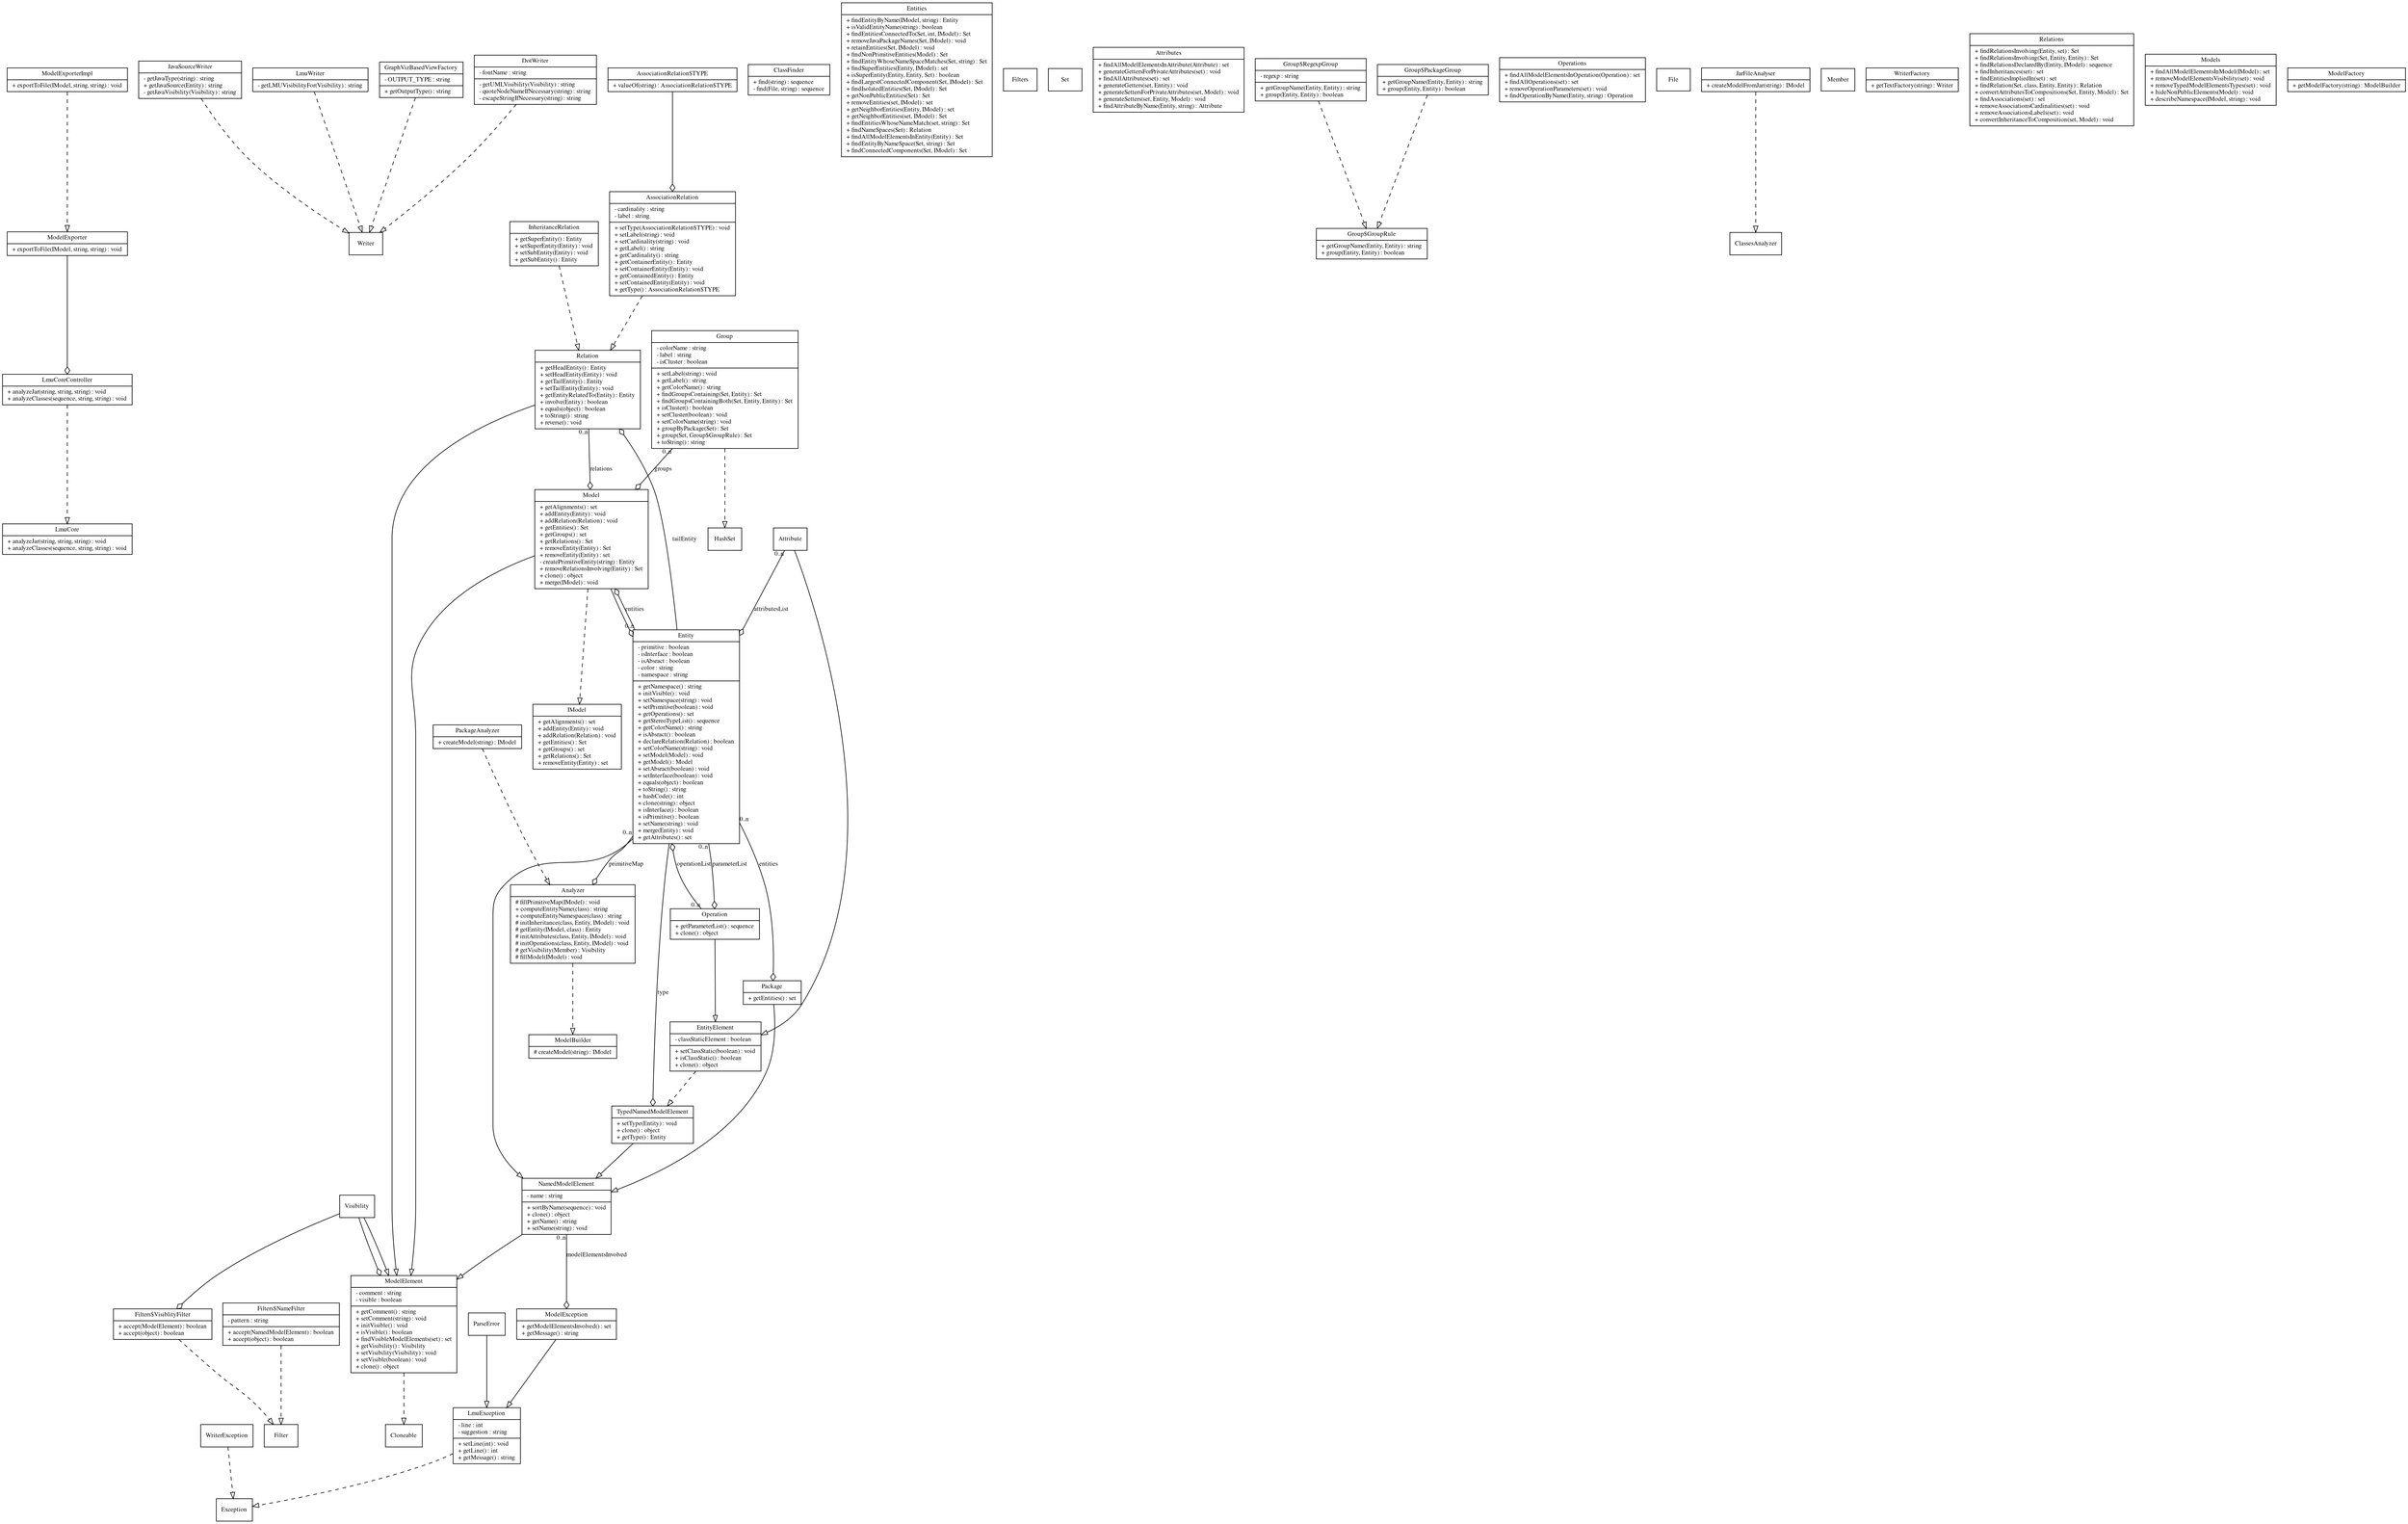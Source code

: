 digraph ClassDiagram
{
	graph [rankdir=TD,ranksep=0.75];
	edge [fontname="Times", fontsize=10,labelfontname="Times", labelfontsize=10];
	node [fontname="Times", fontsize=10];


	"-602776886" [shape="record", fontcolor=black, fontsize=10.0, label="{ModelExporterImpl|+ exportToFile(IModel, string, string) : void\l}"];
	466704336 [shape="record", fontcolor=black, fontsize=10.0, label="{JavaSourceWriter|- getJavaType(string) : string\l+ getJavaSource(Entity) : string\l- getJavaVisibility(Visibility) : string\l}"];
	988764981 [shape="record", fontcolor=black, fontsize=10.0, label="{ParseError}"];
	"-489791972" [shape="record", fontcolor=black, fontsize=10.0, label="{Relation|+ getHeadEntity() : Entity\l+ setHeadEntity(Entity) : void\l+ getTailEntity() : Entity\l+ setTailEntity(Entity) : void\l+ getEntityRelatedTo(Entity) : Entity\l+ involve(Entity) : boolean\l+ equals(object) : boolean\l+ toString() : string\l+ reverse() : void\l}"];
	533117854 [shape="record", fontcolor=black, fontsize=10.0, label="{ClassFinder|+ find(string) : sequence\l- find(File, string) : sequence\l}"];
	"-2037470239" [shape="record", fontcolor=black, fontsize=10.0, label="{Entities|+ findEntityByName(IModel, string) : Entity\l+ isValidEntityName(string) : boolean\l+ findEntitiesConnectedTo(Set, int, IModel) : Set\l+ removeJavaPackageNames(Set, IModel) : void\l+ retainEntities(Set, IModel) : void\l+ findNonPrimitiveEntities(Model) : Set\l+ findEntityWhoseNameSpaceMatches(Set, string) : Set\l+ findSuperEntities(Entity, IModel) : set\l+ isSuperEntity(Entity, Entity, Set) : boolean\l+ findLargestConnectedComponent(Set, IModel) : Set\l+ findIsolatedEntities(Set, IModel) : Set\l+ getNonPublicEntities(Set) : Set\l+ removeEntities(set, IModel) : set\l+ getNeighborEntities(Entity, IModel) : set\l+ getNeighborEntities(set, IModel) : Set\l+ findEntitiesWhoseNameMatch(set, string) : Set\l+ findNameSpaces(Set) : Relation\l+ findAllModelElementsInEntity(Entity) : Set\l+ findEntityByNameSpace(Set, string) : Set\l+ findConnectedComponents(Set, IModel) : Set\l}"];
	810105819 [shape="record", fontcolor=black, fontsize=10.0, label="{Filters}"];
	83010 [shape="record", fontcolor=black, fontsize=10.0, label="{Set}"];
	"-1895856777" [shape="record", fontcolor=black, fontsize=10.0, label="{Attributes|+ findAllModelElementsInAttribute(Attribute) : set\l+ generateGettersForPrivateAttributes(set) : void\l+ findAllAttributes(set) : set\l+ generateGetters(set, Entity) : void\l+ generateSettersForPrivateAttributes(set, Model) : void\l+ generateSetters(set, Entity, Model) : void\l+ findAttributeByName(Entity, string) : Attribute\l}"];
	"-1247640559" [shape="record", fontcolor=black, fontsize=10.0, label="{Group$RegexpGroup|- regexp : string\l|+ getGroupName(Entity, Entity) : string\l+ group(Entity, Entity) : boolean\l}"];
	857590822 [shape="record", fontcolor=black, fontsize=10.0, label="{Package|+ getEntities() : set\l}"];
	"-309380630" [shape="record", fontcolor=black, fontsize=10.0, label="{Filters$VisiblityFilter|+ accept(ModelElement) : boolean\l+ accept(object) : boolean\l}"];
	1997648908 [shape="record", fontcolor=black, fontsize=10.0, label="{Operations|+ findAllModelElementsInOperation(Operation) : set\l+ findAllOperations(set) : set\l+ removeOperationParameters(set) : void\l+ findOperationByName(Entity, string) : Operation\l}"];
	2189724 [shape="record", fontcolor=black, fontsize=10.0, label="{File}"];
	1504254150 [shape="record", fontcolor=black, fontsize=10.0, label="{InheritanceRelation|+ getSuperEntity() : Entity\l+ setSuperEntity(Entity) : void\l+ setSubEntity(Entity) : void\l+ getSubEntity() : Entity\l}"];
	1173726614 [shape="record", fontcolor=black, fontsize=10.0, label="{JarFileAnalyser|+ createModelFromJar(string) : IModel\l}"];
	"-1993902406" [shape="record", fontcolor=black, fontsize=10.0, label="{Member}"];
	1378720791 [shape="record", fontcolor=black, fontsize=10.0, label="{Cloneable}"];
	572587255 [shape="record", fontcolor=black, fontsize=10.0, label="{WriterFactory|+ getTextFactory(string) : Writer\l}"];
	"-809373649" [shape="record", fontcolor=black, fontsize=10.0, label="{Exception}"];
	1202657996 [shape="record", fontcolor=black, fontsize=10.0, label="{ClassesAnalyzer}"];
	1590882479 [shape="record", fontcolor=black, fontsize=10.0, label="{LmuCoreController|+ analyzeJar(string, string, string) : void\l+ analyzeClasses(sequence, string, string) : void\l}"];
	2080559107 [shape="record", fontcolor=black, fontsize=10.0, label="{Entity|- primitive : boolean\l- isInterface : boolean\l- isAbsract : boolean\l- color : string\l- namespace : string\l|+ getNamespace() : string\l+ initVisible() : void\l+ setNamespace(string) : void\l+ setPrimitive(boolean) : void\l+ getOperations() : set\l+ getStereoTypeList() : sequence\l+ getColorName() : string\l+ isAbsract() : boolean\l+ declareRelation(Relation) : boolean\l+ setColorName(string) : void\l+ setModel(Model) : void\l+ getModel() : Model\l+ setAbsract(boolean) : void\l+ setInterface(boolean) : void\l+ equals(object) : boolean\l+ toString() : string\l+ hashCode() : int\l+ clone(string) : object\l+ isInterface() : boolean\l+ isPrimitive() : boolean\l+ setName(string) : void\l+ merge(Entity) : void\l+ getAttributes() : set\l}"];
	"-985508612" [shape="record", fontcolor=black, fontsize=10.0, label="{WriterException}"];
	881125708 [shape="record", fontcolor=black, fontsize=10.0, label="{NamedModelElement|- name : string\l|+ sortByName(sequence) : void\l+ clone() : object\l+ getName() : string\l+ setName(string) : void\l}"];
	123188359 [shape="record", fontcolor=black, fontsize=10.0, label="{LmuWriter|- getLMUVisibilityFor(Visibility) : string\l}"];
	"-1932797868" [shape="record", fontcolor=black, fontsize=10.0, label="{HashSet}"];
	"-1826976981" [shape="record", fontcolor=black, fontsize=10.0, label="{GraphVizBasedViewFactory|- OUTPUT_TYPE : string\l|+ getOutputType() : string\l}"];
	69076575 [shape="record", fontcolor=black, fontsize=10.0, label="{Group|- colorName : string\l- label : string\l- isCluster : boolean\l|+ setLabel(string) : void\l+ getLabel() : string\l+ getColorName() : string\l+ findGroupsContaining(Set, Entity) : Set\l+ findGroupsContainingBoth(Set, Entity, Entity) : Set\l+ isCluster() : boolean\l+ setCluster(boolean) : void\l+ setColorName(string) : void\l+ groupByPackage(Set) : Set\l+ group(Set, Group$GroupRule) : Set\l+ toString() : string\l}"];
	"-628296377" [shape="record", fontcolor=black, fontsize=10.0, label="{Operation|+ getParameterList() : sequence\l+ clone() : object\l}"];
	2017053308 [shape="record", fontcolor=black, fontsize=10.0, label="{Attribute}"];
	"-1637687373" [shape="record", fontcolor=black, fontsize=10.0, label="{ModelElement|- comment : string\l- visible : boolean\l|+ getComment() : string\l+ setComment(string) : void\l+ initVisible() : void\l+ isVisible() : boolean\l+ findVisibleModelElements(set) : set\l+ getVisibility() : Visibility\l+ setVisibility(Visibility) : void\l+ setVisible(boolean) : void\l+ clone() : object\l}"];
	"-1980600967" [shape="record", fontcolor=black, fontsize=10.0, label="{EntityElement|- classStaticElement : boolean\l|+ setClassStatic(boolean) : void\l+ isClassStatic() : boolean\l+ clone() : object\l}"];
	2104342424 [shape="record", fontcolor=black, fontsize=10.0, label="{Filter}"];
	"-119390394" [shape="record", fontcolor=black, fontsize=10.0, label="{ModelException|+ getModelElementsInvolved() : set\l+ getMessage() : string\l}"];
	"-2130522016" [shape="record", fontcolor=black, fontsize=10.0, label="{IModel|+ getAlignments() : set\l+ addEntity(Entity) : void\l+ addRelation(Relation) : void\l+ getEntities() : Set\l+ getGroups() : set\l+ getRelations() : Set\l+ removeEntity(Entity) : set\l}"];
	1714090365 [shape="record", fontcolor=black, fontsize=10.0, label="{AssociationRelation|- cardinality : string\l- label : string\l|+ setType(AssociationRelation$TYPE) : void\l+ setLabel(string) : void\l+ setCardinality(string) : void\l+ getLabel() : string\l+ getCardinality() : string\l+ getContainerEntity() : Entity\l+ setContainerEntity(Entity) : void\l+ getContainedEntity() : Entity\l+ setContainedEntity(Entity) : void\l+ getType() : AssociationRelation$TYPE\l}"];
	594532283 [shape="record", fontcolor=black, fontsize=10.0, label="{LmuException|- line : int\l- suggestion : string\l|+ setLine(int) : void\l+ getLine() : int\l+ getMessage() : string\l}"];
	74517257 [shape="record", fontcolor=black, fontsize=10.0, label="{Model|+ getAlignments() : set\l+ addEntity(Entity) : void\l+ addRelation(Relation) : void\l+ getEntities() : Set\l+ getGroups() : set\l+ getRelations() : Set\l+ removeEntity(Entity) : Set\l+ removeEntity(Entity) : set\l- createPrimitiveEntity(string) : Entity\l+ removeRelationsInvolving(Entity) : Set\l+ clone() : object\l+ merge(IModel) : void\l}"];
	"-1695706989" [shape="record", fontcolor=black, fontsize=10.0, label="{Writer}"];
	1135499294 [shape="record", fontcolor=black, fontsize=10.0, label="{Group$PackageGroup|+ getGroupName(Entity, Entity) : string\l+ group(Entity, Entity) : boolean\l}"];
	"-1580778900" [shape="record", fontcolor=black, fontsize=10.0, label="{Filters$NameFilter|- pattern : string\l|+ accept(NamedModelElement) : boolean\l+ accept(object) : boolean\l}"];
	"-76264959" [shape="record", fontcolor=black, fontsize=10.0, label="{AssociationRelation$TYPE|+ valueOf(string) : AssociationRelation$TYPE\l}"];
	"-1146398326" [shape="record", fontcolor=black, fontsize=10.0, label="{ModelExporter|+ exportToFile(IModel, string, string) : void\l}"];
	256094290 [shape="record", fontcolor=black, fontsize=10.0, label="{ModelBuilder|# createModel(string) : IModel\l}"];
	1961538739 [shape="record", fontcolor=black, fontsize=10.0, label="{LmuCore|+ analyzeJar(string, string, string) : void\l+ analyzeClasses(sequence, string, string) : void\l}"];
	218992118 [shape="record", fontcolor=black, fontsize=10.0, label="{Group$GroupRule|+ getGroupName(Entity, Entity) : string\l+ group(Entity, Entity) : boolean\l}"];
	1071868 [shape="record", fontcolor=black, fontsize=10.0, label="{DotWriter|- fontName : string\l|- getUMLVisibility(Visibility) : string\l- quoteNodeNameIfNecessary(string) : string\l- escapeStringIfNecessary(string) : string\l}"];
	1996318167 [shape="record", fontcolor=black, fontsize=10.0, label="{Relations|+ findRelationsInvolving(Entity, set) : Set\l+ findRelationsInvolving(Set, Entity, Entity) : Set\l+ findRelationsDeclaredBy(Entity, IModel) : sequence\l+ findInheritances(set) : set\l+ findEntitiesImpliedIn(set) : set\l+ findRelation(Set, class, Entity, Entity) : Relation\l+ convertAttributesToCompositions(Set, Entity, Model) : Set\l+ findAssociations(set) : set\l+ removeAssociationsCardinalities(set) : void\l+ removeAssociationsLabels(set) : void\l+ convertInheritanceToComposition(set, Model) : void\l}"];
	"-360169678" [shape="record", fontcolor=black, fontsize=10.0, label="{Visibility}"];
	"-1867194814" [shape="record", fontcolor=black, fontsize=10.0, label="{TypedNamedModelElement|+ setType(Entity) : void\l+ clone() : object\l+ getType() : Entity\l}"];
	"-1984932214" [shape="record", fontcolor=black, fontsize=10.0, label="{Models|+ findAllModelElementsInModel(IModel) : set\l+ removeModelElementsVisibility(set) : void\l+ removeTypedModelElementsTypes(set) : void\l+ hideNonPublicElements(Model) : void\l+ describeNamespace(IModel, string) : void\l}"];
	394589932 [shape="record", fontcolor=black, fontsize=10.0, label="{PackageAnalyzer|+ createModel(string) : IModel\l}"];
	"-1066733119" [shape="record", fontcolor=black, fontsize=10.0, label="{ModelFactory|+ getModelFactory(string) : ModelBuilder\l}"];
	"-959795002" [shape="record", fontcolor=black, fontsize=10.0, label="{Analyzer|# fillPrimitiveMap(IModel) : void\l+ computeEntityName(class) : string\l+ computeEntityNamespace(class) : string\l# initInheritance(class, Entity, IModel) : void\l# getEntity(IModel, class) : Entity\l# initAttributes(class, Entity, IModel) : void\l# initOperations(class, Entity, IModel) : void\l# getVisibility(Member) : Visibility\l# fillModel(IModel) : void\l}"];
	"-959795002" -> 256094290 [arrowhead=onormal,style=dashed];
	"-1980600967" -> "-1867194814" [arrowhead=onormal,style=dashed];
	1135499294 -> 218992118 [arrowhead=onormal,style=dashed];
	594532283 -> "-809373649" [arrowhead=onormal,style=dashed];
	1590882479 -> 1961538739 [arrowhead=onormal,style=dashed];
	1071868 -> "-1695706989" [arrowhead=onormal,style=dashed];
	2080559107 -> "-959795002" [arrowhead=odiamond, taillabel="0..n", label="primitiveMap"];
	"-1867194814" -> 881125708 [arrowhead=onormal];
	2080559107 -> "-1867194814" [arrowhead=odiamond, label="type"];
	"-985508612" -> "-809373649" [arrowhead=onormal,style=dashed];
	1714090365 -> "-489791972" [arrowhead=onormal,style=dashed];
	2080559107 -> 881125708 [arrowhead=onormal];
	881125708 -> "-119390394" [arrowhead=odiamond, taillabel="0..n", label="modelElementsInvolved"];
	394589932 -> "-959795002" [arrowhead=onormal,style=dashed];
	"-360169678" -> "-309380630" [arrowhead=odiamond];
	"-1580778900" -> 2104342424 [arrowhead=onormal,style=dashed];
	466704336 -> "-1695706989" [arrowhead=onormal,style=dashed];
	74517257 -> 2080559107 [arrowhead=odiamond];
	"-628296377" -> "-1980600967" [arrowhead=onormal];
	2080559107 -> "-489791972" [arrowhead=odiamond, label="tailEntity"];
	"-628296377" -> 2080559107 [arrowhead=odiamond, taillabel="0..n", label="operationList"];
	1504254150 -> "-489791972" [arrowhead=onormal,style=dashed];
	2017053308 -> "-1980600967" [arrowhead=onormal];
	74517257 -> "-2130522016" [arrowhead=onormal,style=dashed];
	69076575 -> 74517257 [arrowhead=odiamond, taillabel="0..n", label="groups"];
	2017053308 -> 2080559107 [arrowhead=odiamond, taillabel="0..n", label="attributesList"];
	857590822 -> 881125708 [arrowhead=onormal];
	"-1637687373" -> 1378720791 [arrowhead=onormal,style=dashed];
	881125708 -> "-1637687373" [arrowhead=onormal];
	"-360169678" -> "-1637687373" [arrowhead=odiamond];
	"-1146398326" -> 1590882479 [arrowhead=odiamond];
	"-1826976981" -> "-1695706989" [arrowhead=onormal,style=dashed];
	"-489791972" -> "-1637687373" [arrowhead=onormal];
	2080559107 -> 74517257 [arrowhead=odiamond, taillabel="0..n", label="entities"];
	123188359 -> "-1695706989" [arrowhead=onormal,style=dashed];
	988764981 -> 594532283 [arrowhead=onormal];
	"-1247640559" -> 218992118 [arrowhead=onormal,style=dashed];
	2080559107 -> 857590822 [arrowhead=odiamond, taillabel="0..n", label="entities"];
	"-309380630" -> 2104342424 [arrowhead=onormal,style=dashed];
	69076575 -> "-1932797868" [arrowhead=onormal,style=dashed];
	"-489791972" -> 74517257 [arrowhead=odiamond, taillabel="0..n", label="relations"];
	"-360169678" -> "-1637687373" [arrowhead=onormal];
	1173726614 -> 1202657996 [arrowhead=onormal,style=dashed];
	2080559107 -> "-628296377" [arrowhead=odiamond, taillabel="0..n", label="parameterList"];
	"-119390394" -> 594532283 [arrowhead=onormal];
	"-602776886" -> "-1146398326" [arrowhead=onormal,style=dashed];
	"-76264959" -> 1714090365 [arrowhead=odiamond];
	74517257 -> "-1637687373" [arrowhead=onormal];
}